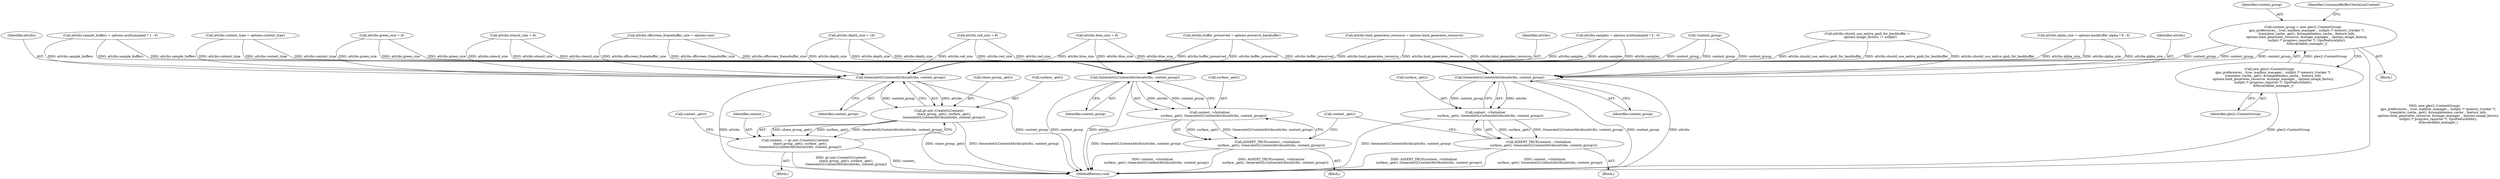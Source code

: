 digraph "0_Chrome_d128139d53e9268e87921e82d89b3f2053cb83fd_0@pointer" {
"1000325" [label="(Call,context_group = new gles2::ContextGroup(\n        gpu_preferences_, true, mailbox_manager_, nullptr /* memory_tracker */,\n        translator_cache_.get(), &completeness_cache_, feature_info,\n        options.bind_generates_resource, &image_manager_, options.image_factory,\n        nullptr /* progress_reporter */, GpuFeatureInfo(),\n        &discardable_manager_))"];
"1000327" [label="(Call,new gles2::ContextGroup(\n        gpu_preferences_, true, mailbox_manager_, nullptr /* memory_tracker */,\n        translator_cache_.get(), &completeness_cache_, feature_info,\n        options.bind_generates_resource, &image_manager_, options.image_factory,\n        nullptr /* progress_reporter */, GpuFeatureInfo(),\n        &discardable_manager_))"];
"1000365" [label="(Call,GenerateGLContextAttribs(attribs, context_group))"];
"1000363" [label="(Call,context_->Initialize(\n        surface_.get(), GenerateGLContextAttribs(attribs, context_group)))"];
"1000362" [label="(Call,ASSERT_TRUE(context_->Initialize(\n        surface_.get(), GenerateGLContextAttribs(attribs, context_group))))"];
"1000384" [label="(Call,GenerateGLContextAttribs(attribs, context_group))"];
"1000382" [label="(Call,context_->Initialize(\n          surface_.get(), GenerateGLContextAttribs(attribs, context_group)))"];
"1000381" [label="(Call,ASSERT_TRUE(context_->Initialize(\n          surface_.get(), GenerateGLContextAttribs(attribs, context_group))))"];
"1000394" [label="(Call,GenerateGLContextAttribs(attribs, context_group))"];
"1000391" [label="(Call,gl::init::CreateGLContext(\n          share_group_.get(), surface_.get(),\n          GenerateGLContextAttribs(attribs, context_group)))"];
"1000389" [label="(Call,context_ = gl::init::CreateGLContext(\n          share_group_.get(), surface_.get(),\n          GenerateGLContextAttribs(attribs, context_group)))"];
"1000285" [label="(Call,attribs.offscreen_framebuffer_size = options.size)"];
"1000365" [label="(Call,GenerateGLContextAttribs(attribs, context_group))"];
"1000385" [label="(Identifier,attribs)"];
"1000326" [label="(Identifier,context_group)"];
"1000382" [label="(Call,context_->Initialize(\n          surface_.get(), GenerateGLContextAttribs(attribs, context_group)))"];
"1000391" [label="(Call,gl::init::CreateGLContext(\n          share_group_.get(), surface_.get(),\n          GenerateGLContextAttribs(attribs, context_group)))"];
"1000395" [label="(Identifier,attribs)"];
"1000394" [label="(Call,GenerateGLContextAttribs(attribs, context_group))"];
"1000219" [label="(Call,attribs.blue_size = 8)"];
"1000392" [label="(Call,share_group_.get())"];
"1000299" [label="(Call,attribs.bind_generates_resource = options.bind_generates_resource)"];
"1000327" [label="(Call,new gles2::ContextGroup(\n        gpu_preferences_, true, mailbox_manager_, nullptr /* memory_tracker */,\n        translator_cache_.get(), &completeness_cache_, feature_info,\n        options.bind_generates_resource, &image_manager_, options.image_factory,\n        nullptr /* progress_reporter */, GpuFeatureInfo(),\n        &discardable_manager_))"];
"1000402" [label="(Call,context_.get())"];
"1000266" [label="(Call,attribs.alpha_size = options.backbuffer_alpha ? 8 : 0)"];
"1000325" [label="(Call,context_group = new gles2::ContextGroup(\n        gpu_preferences_, true, mailbox_manager_, nullptr /* memory_tracker */,\n        translator_cache_.get(), &completeness_cache_, feature_info,\n        options.bind_generates_resource, &image_manager_, options.image_factory,\n        nullptr /* progress_reporter */, GpuFeatureInfo(),\n        &discardable_manager_))"];
"1000256" [label="(Call,attribs.sample_buffers = options.multisampled ? 1 : 0)"];
"1000362" [label="(Call,ASSERT_TRUE(context_->Initialize(\n        surface_.get(), GenerateGLContextAttribs(attribs, context_group))))"];
"1000363" [label="(Call,context_->Initialize(\n        surface_.get(), GenerateGLContextAttribs(attribs, context_group)))"];
"1000396" [label="(Identifier,context_group)"];
"1000328" [label="(Identifier,gles2::ContextGroup)"];
"1000276" [label="(Call,attribs.should_use_native_gmb_for_backbuffer =\n      options.image_factory != nullptr)"];
"1000388" [label="(Block,)"];
"1000398" [label="(Call,context_.get())"];
"1000389" [label="(Call,context_ = gl::init::CreateGLContext(\n          share_group_.get(), surface_.get(),\n          GenerateGLContextAttribs(attribs, context_group)))"];
"1000390" [label="(Identifier,context_)"];
"1000383" [label="(Call,surface_.get())"];
"1000367" [label="(Identifier,context_group)"];
"1000366" [label="(Identifier,attribs)"];
"1000246" [label="(Call,attribs.samples = options.multisampled ? 4 : 0)"];
"1000239" [label="(Call,attribs.context_type = options.context_type)"];
"1000353" [label="(Block,)"];
"1000442" [label="(MethodReturn,void)"];
"1000372" [label="(Block,)"];
"1000214" [label="(Call,attribs.green_size = 8)"];
"1000364" [label="(Call,surface_.get())"];
"1000381" [label="(Call,ASSERT_TRUE(context_->Initialize(\n          surface_.get(), GenerateGLContextAttribs(attribs, context_group))))"];
"1000384" [label="(Call,GenerateGLContextAttribs(attribs, context_group))"];
"1000209" [label="(Call,attribs.red_size = 8)"];
"1000234" [label="(Call,attribs.stencil_size = 8)"];
"1000316" [label="(Block,)"];
"1000393" [label="(Call,surface_.get())"];
"1000331" [label="(Identifier,CommandBufferCheckLostContext)"];
"1000386" [label="(Identifier,context_group)"];
"1000314" [label="(Call,!context_group)"];
"1000229" [label="(Call,attribs.depth_size = 16)"];
"1000292" [label="(Call,attribs.buffer_preserved = options.preserve_backbuffer)"];
"1000325" -> "1000316"  [label="AST: "];
"1000325" -> "1000327"  [label="CFG: "];
"1000326" -> "1000325"  [label="AST: "];
"1000327" -> "1000325"  [label="AST: "];
"1000331" -> "1000325"  [label="CFG: "];
"1000325" -> "1000442"  [label="DDG: new gles2::ContextGroup(\n        gpu_preferences_, true, mailbox_manager_, nullptr /* memory_tracker */,\n        translator_cache_.get(), &completeness_cache_, feature_info,\n        options.bind_generates_resource, &image_manager_, options.image_factory,\n        nullptr /* progress_reporter */, GpuFeatureInfo(),\n        &discardable_manager_)"];
"1000327" -> "1000325"  [label="DDG: gles2::ContextGroup"];
"1000325" -> "1000365"  [label="DDG: context_group"];
"1000325" -> "1000384"  [label="DDG: context_group"];
"1000325" -> "1000394"  [label="DDG: context_group"];
"1000327" -> "1000328"  [label="CFG: "];
"1000328" -> "1000327"  [label="AST: "];
"1000327" -> "1000442"  [label="DDG: gles2::ContextGroup"];
"1000365" -> "1000363"  [label="AST: "];
"1000365" -> "1000367"  [label="CFG: "];
"1000366" -> "1000365"  [label="AST: "];
"1000367" -> "1000365"  [label="AST: "];
"1000363" -> "1000365"  [label="CFG: "];
"1000365" -> "1000442"  [label="DDG: context_group"];
"1000365" -> "1000442"  [label="DDG: attribs"];
"1000365" -> "1000363"  [label="DDG: attribs"];
"1000365" -> "1000363"  [label="DDG: context_group"];
"1000285" -> "1000365"  [label="DDG: attribs.offscreen_framebuffer_size"];
"1000209" -> "1000365"  [label="DDG: attribs.red_size"];
"1000234" -> "1000365"  [label="DDG: attribs.stencil_size"];
"1000292" -> "1000365"  [label="DDG: attribs.buffer_preserved"];
"1000239" -> "1000365"  [label="DDG: attribs.context_type"];
"1000266" -> "1000365"  [label="DDG: attribs.alpha_size"];
"1000299" -> "1000365"  [label="DDG: attribs.bind_generates_resource"];
"1000246" -> "1000365"  [label="DDG: attribs.samples"];
"1000229" -> "1000365"  [label="DDG: attribs.depth_size"];
"1000276" -> "1000365"  [label="DDG: attribs.should_use_native_gmb_for_backbuffer"];
"1000219" -> "1000365"  [label="DDG: attribs.blue_size"];
"1000214" -> "1000365"  [label="DDG: attribs.green_size"];
"1000256" -> "1000365"  [label="DDG: attribs.sample_buffers"];
"1000314" -> "1000365"  [label="DDG: context_group"];
"1000363" -> "1000362"  [label="AST: "];
"1000364" -> "1000363"  [label="AST: "];
"1000362" -> "1000363"  [label="CFG: "];
"1000363" -> "1000442"  [label="DDG: GenerateGLContextAttribs(attribs, context_group)"];
"1000363" -> "1000362"  [label="DDG: surface_.get()"];
"1000363" -> "1000362"  [label="DDG: GenerateGLContextAttribs(attribs, context_group)"];
"1000362" -> "1000353"  [label="AST: "];
"1000402" -> "1000362"  [label="CFG: "];
"1000362" -> "1000442"  [label="DDG: ASSERT_TRUE(context_->Initialize(\n        surface_.get(), GenerateGLContextAttribs(attribs, context_group)))"];
"1000362" -> "1000442"  [label="DDG: context_->Initialize(\n        surface_.get(), GenerateGLContextAttribs(attribs, context_group))"];
"1000384" -> "1000382"  [label="AST: "];
"1000384" -> "1000386"  [label="CFG: "];
"1000385" -> "1000384"  [label="AST: "];
"1000386" -> "1000384"  [label="AST: "];
"1000382" -> "1000384"  [label="CFG: "];
"1000384" -> "1000442"  [label="DDG: context_group"];
"1000384" -> "1000442"  [label="DDG: attribs"];
"1000384" -> "1000382"  [label="DDG: attribs"];
"1000384" -> "1000382"  [label="DDG: context_group"];
"1000285" -> "1000384"  [label="DDG: attribs.offscreen_framebuffer_size"];
"1000209" -> "1000384"  [label="DDG: attribs.red_size"];
"1000234" -> "1000384"  [label="DDG: attribs.stencil_size"];
"1000292" -> "1000384"  [label="DDG: attribs.buffer_preserved"];
"1000239" -> "1000384"  [label="DDG: attribs.context_type"];
"1000266" -> "1000384"  [label="DDG: attribs.alpha_size"];
"1000299" -> "1000384"  [label="DDG: attribs.bind_generates_resource"];
"1000246" -> "1000384"  [label="DDG: attribs.samples"];
"1000229" -> "1000384"  [label="DDG: attribs.depth_size"];
"1000276" -> "1000384"  [label="DDG: attribs.should_use_native_gmb_for_backbuffer"];
"1000219" -> "1000384"  [label="DDG: attribs.blue_size"];
"1000214" -> "1000384"  [label="DDG: attribs.green_size"];
"1000256" -> "1000384"  [label="DDG: attribs.sample_buffers"];
"1000314" -> "1000384"  [label="DDG: context_group"];
"1000382" -> "1000381"  [label="AST: "];
"1000383" -> "1000382"  [label="AST: "];
"1000381" -> "1000382"  [label="CFG: "];
"1000382" -> "1000442"  [label="DDG: GenerateGLContextAttribs(attribs, context_group)"];
"1000382" -> "1000381"  [label="DDG: surface_.get()"];
"1000382" -> "1000381"  [label="DDG: GenerateGLContextAttribs(attribs, context_group)"];
"1000381" -> "1000372"  [label="AST: "];
"1000402" -> "1000381"  [label="CFG: "];
"1000381" -> "1000442"  [label="DDG: context_->Initialize(\n          surface_.get(), GenerateGLContextAttribs(attribs, context_group))"];
"1000381" -> "1000442"  [label="DDG: ASSERT_TRUE(context_->Initialize(\n          surface_.get(), GenerateGLContextAttribs(attribs, context_group)))"];
"1000394" -> "1000391"  [label="AST: "];
"1000394" -> "1000396"  [label="CFG: "];
"1000395" -> "1000394"  [label="AST: "];
"1000396" -> "1000394"  [label="AST: "];
"1000391" -> "1000394"  [label="CFG: "];
"1000394" -> "1000442"  [label="DDG: context_group"];
"1000394" -> "1000442"  [label="DDG: attribs"];
"1000394" -> "1000391"  [label="DDG: attribs"];
"1000394" -> "1000391"  [label="DDG: context_group"];
"1000285" -> "1000394"  [label="DDG: attribs.offscreen_framebuffer_size"];
"1000209" -> "1000394"  [label="DDG: attribs.red_size"];
"1000234" -> "1000394"  [label="DDG: attribs.stencil_size"];
"1000292" -> "1000394"  [label="DDG: attribs.buffer_preserved"];
"1000239" -> "1000394"  [label="DDG: attribs.context_type"];
"1000266" -> "1000394"  [label="DDG: attribs.alpha_size"];
"1000299" -> "1000394"  [label="DDG: attribs.bind_generates_resource"];
"1000246" -> "1000394"  [label="DDG: attribs.samples"];
"1000229" -> "1000394"  [label="DDG: attribs.depth_size"];
"1000276" -> "1000394"  [label="DDG: attribs.should_use_native_gmb_for_backbuffer"];
"1000219" -> "1000394"  [label="DDG: attribs.blue_size"];
"1000214" -> "1000394"  [label="DDG: attribs.green_size"];
"1000256" -> "1000394"  [label="DDG: attribs.sample_buffers"];
"1000314" -> "1000394"  [label="DDG: context_group"];
"1000391" -> "1000389"  [label="AST: "];
"1000392" -> "1000391"  [label="AST: "];
"1000393" -> "1000391"  [label="AST: "];
"1000389" -> "1000391"  [label="CFG: "];
"1000391" -> "1000442"  [label="DDG: GenerateGLContextAttribs(attribs, context_group)"];
"1000391" -> "1000442"  [label="DDG: share_group_.get()"];
"1000391" -> "1000389"  [label="DDG: share_group_.get()"];
"1000391" -> "1000389"  [label="DDG: surface_.get()"];
"1000391" -> "1000389"  [label="DDG: GenerateGLContextAttribs(attribs, context_group)"];
"1000389" -> "1000388"  [label="AST: "];
"1000390" -> "1000389"  [label="AST: "];
"1000398" -> "1000389"  [label="CFG: "];
"1000389" -> "1000442"  [label="DDG: context_"];
"1000389" -> "1000442"  [label="DDG: gl::init::CreateGLContext(\n          share_group_.get(), surface_.get(),\n          GenerateGLContextAttribs(attribs, context_group))"];
}
